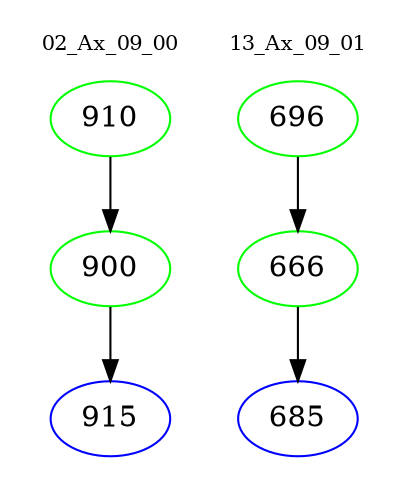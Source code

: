 digraph{
subgraph cluster_0 {
color = white
label = "02_Ax_09_00";
fontsize=10;
T0_910 [label="910", color="green"]
T0_910 -> T0_900 [color="black"]
T0_900 [label="900", color="green"]
T0_900 -> T0_915 [color="black"]
T0_915 [label="915", color="blue"]
}
subgraph cluster_1 {
color = white
label = "13_Ax_09_01";
fontsize=10;
T1_696 [label="696", color="green"]
T1_696 -> T1_666 [color="black"]
T1_666 [label="666", color="green"]
T1_666 -> T1_685 [color="black"]
T1_685 [label="685", color="blue"]
}
}
